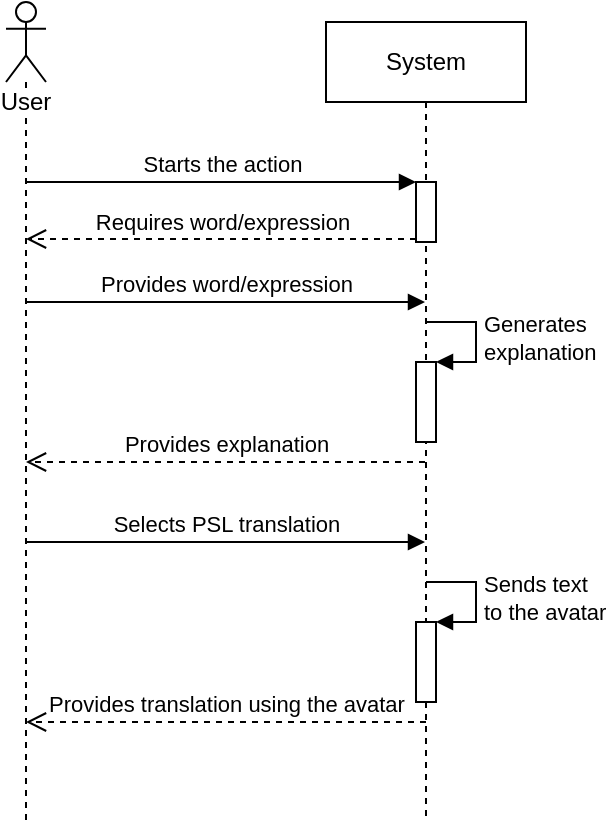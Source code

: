 <mxfile version="12.7.4" type="device"><diagram id="wJJVSJ9AbxVhbDudpko2" name="Page-1"><mxGraphModel dx="1422" dy="800" grid="1" gridSize="10" guides="1" tooltips="1" connect="1" arrows="1" fold="1" page="1" pageScale="1" pageWidth="827" pageHeight="1169" math="0" shadow="0"><root><mxCell id="0"/><mxCell id="1" parent="0"/><mxCell id="9QbmOlu1lmbXfLRsQ_2g-1" value="User" style="shape=umlLifeline;participant=umlActor;perimeter=lifelinePerimeter;whiteSpace=wrap;html=1;container=1;collapsible=0;recursiveResize=0;verticalAlign=top;spacingTop=36;labelBackgroundColor=#ffffff;outlineConnect=0;" vertex="1" parent="1"><mxGeometry x="30" y="30" width="20" height="410" as="geometry"/></mxCell><mxCell id="9QbmOlu1lmbXfLRsQ_2g-2" value="System" style="shape=umlLifeline;perimeter=lifelinePerimeter;whiteSpace=wrap;html=1;container=1;collapsible=0;recursiveResize=0;outlineConnect=0;" vertex="1" parent="1"><mxGeometry x="190" y="40" width="100" height="400" as="geometry"/></mxCell><mxCell id="9QbmOlu1lmbXfLRsQ_2g-11" value="" style="html=1;points=[];perimeter=orthogonalPerimeter;" vertex="1" parent="9QbmOlu1lmbXfLRsQ_2g-2"><mxGeometry x="45" y="80" width="10" height="30" as="geometry"/></mxCell><mxCell id="9QbmOlu1lmbXfLRsQ_2g-9" value="" style="html=1;points=[];perimeter=orthogonalPerimeter;" vertex="1" parent="9QbmOlu1lmbXfLRsQ_2g-2"><mxGeometry x="45" y="170" width="10" height="40" as="geometry"/></mxCell><mxCell id="9QbmOlu1lmbXfLRsQ_2g-10" value="Generates&lt;br&gt;explanation" style="edgeStyle=orthogonalEdgeStyle;html=1;align=left;spacingLeft=2;endArrow=block;rounded=0;entryX=1;entryY=0;" edge="1" target="9QbmOlu1lmbXfLRsQ_2g-9" parent="9QbmOlu1lmbXfLRsQ_2g-2"><mxGeometry relative="1" as="geometry"><mxPoint x="50" y="150" as="sourcePoint"/><Array as="points"><mxPoint x="75" y="150"/></Array></mxGeometry></mxCell><mxCell id="9QbmOlu1lmbXfLRsQ_2g-18" value="" style="html=1;points=[];perimeter=orthogonalPerimeter;" vertex="1" parent="9QbmOlu1lmbXfLRsQ_2g-2"><mxGeometry x="45" y="300" width="10" height="40" as="geometry"/></mxCell><mxCell id="9QbmOlu1lmbXfLRsQ_2g-19" value="Sends text&lt;br&gt;to the avatar" style="edgeStyle=orthogonalEdgeStyle;html=1;align=left;spacingLeft=2;endArrow=block;rounded=0;entryX=1;entryY=0;" edge="1" target="9QbmOlu1lmbXfLRsQ_2g-18" parent="9QbmOlu1lmbXfLRsQ_2g-2"><mxGeometry relative="1" as="geometry"><mxPoint x="50" y="280" as="sourcePoint"/><Array as="points"><mxPoint x="75" y="280"/></Array></mxGeometry></mxCell><mxCell id="9QbmOlu1lmbXfLRsQ_2g-5" value="Provides word/expression" style="html=1;verticalAlign=bottom;endArrow=block;" edge="1" parent="1" source="9QbmOlu1lmbXfLRsQ_2g-1" target="9QbmOlu1lmbXfLRsQ_2g-2"><mxGeometry width="80" relative="1" as="geometry"><mxPoint x="40" y="210" as="sourcePoint"/><mxPoint x="240" y="210" as="targetPoint"/><Array as="points"><mxPoint x="160" y="180"/></Array></mxGeometry></mxCell><mxCell id="9QbmOlu1lmbXfLRsQ_2g-6" value="Provides explanation" style="html=1;verticalAlign=bottom;endArrow=open;dashed=1;endSize=8;" edge="1" parent="1" source="9QbmOlu1lmbXfLRsQ_2g-2" target="9QbmOlu1lmbXfLRsQ_2g-1"><mxGeometry relative="1" as="geometry"><mxPoint x="250" y="260" as="sourcePoint"/><mxPoint x="50" y="260" as="targetPoint"/><Array as="points"><mxPoint x="160" y="260"/></Array></mxGeometry></mxCell><mxCell id="9QbmOlu1lmbXfLRsQ_2g-12" value="Starts the action" style="html=1;verticalAlign=bottom;endArrow=block;entryX=0;entryY=0;" edge="1" target="9QbmOlu1lmbXfLRsQ_2g-11" parent="1" source="9QbmOlu1lmbXfLRsQ_2g-1"><mxGeometry relative="1" as="geometry"><mxPoint x="300" y="170" as="sourcePoint"/></mxGeometry></mxCell><mxCell id="9QbmOlu1lmbXfLRsQ_2g-13" value="Requires word/expression" style="html=1;verticalAlign=bottom;endArrow=open;dashed=1;endSize=8;exitX=0;exitY=0.95;" edge="1" source="9QbmOlu1lmbXfLRsQ_2g-11" parent="1" target="9QbmOlu1lmbXfLRsQ_2g-1"><mxGeometry relative="1" as="geometry"><mxPoint x="300" y="246" as="targetPoint"/></mxGeometry></mxCell><mxCell id="9QbmOlu1lmbXfLRsQ_2g-17" value="Selects PSL translation" style="html=1;verticalAlign=bottom;endArrow=block;" edge="1" parent="1" source="9QbmOlu1lmbXfLRsQ_2g-1" target="9QbmOlu1lmbXfLRsQ_2g-2"><mxGeometry width="80" relative="1" as="geometry"><mxPoint x="40" y="310" as="sourcePoint"/><mxPoint x="240" y="310" as="targetPoint"/><Array as="points"><mxPoint x="140" y="300"/></Array></mxGeometry></mxCell><mxCell id="9QbmOlu1lmbXfLRsQ_2g-20" value="Provides translation using the avatar" style="html=1;verticalAlign=bottom;endArrow=open;dashed=1;endSize=8;" edge="1" parent="1"><mxGeometry relative="1" as="geometry"><mxPoint x="240" y="390" as="sourcePoint"/><mxPoint x="40" y="390" as="targetPoint"/><Array as="points"><mxPoint x="160.5" y="390"/></Array></mxGeometry></mxCell></root></mxGraphModel></diagram></mxfile>